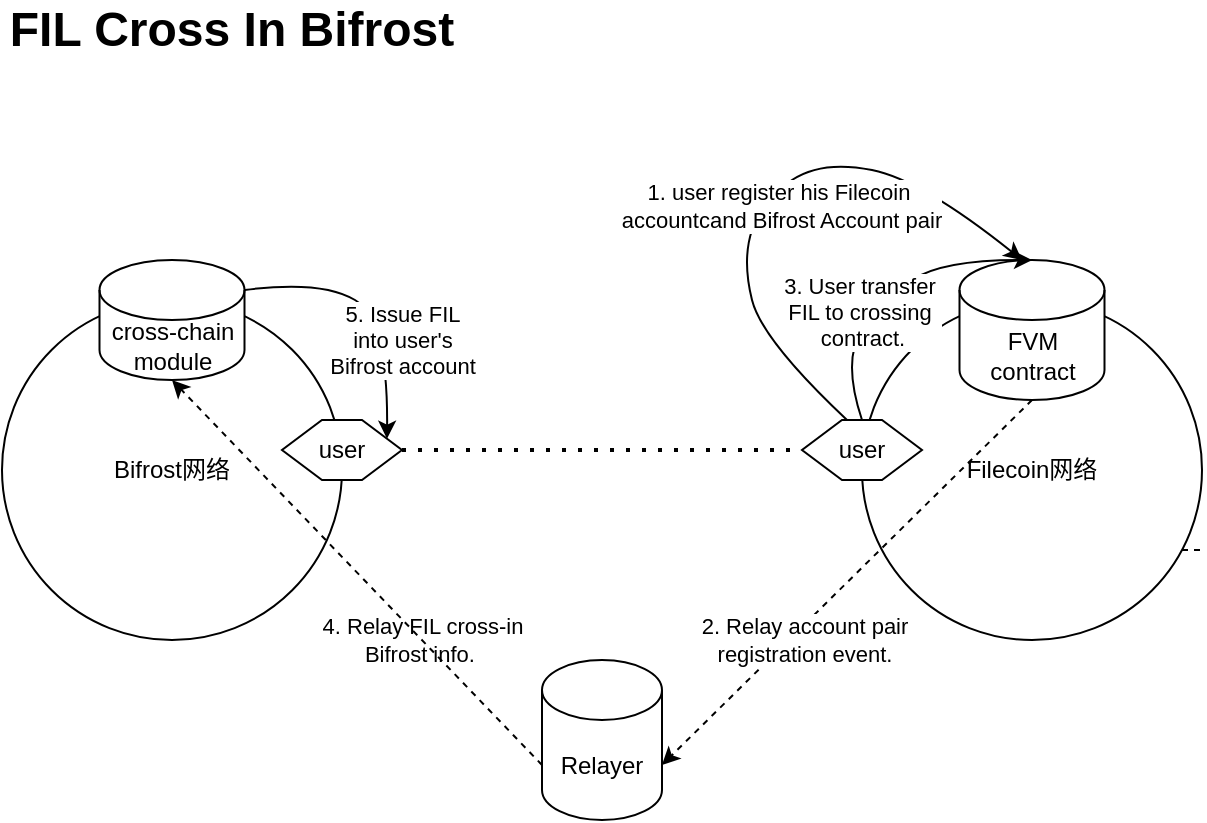<mxfile version="20.5.3" type="github"><diagram id="1qVJCfuYaMeoUfc-0dYW" name="Page-1"><mxGraphModel dx="1426" dy="826" grid="1" gridSize="10" guides="1" tooltips="1" connect="1" arrows="1" fold="1" page="1" pageScale="1" pageWidth="827" pageHeight="1169" math="0" shadow="0"><root><mxCell id="0"/><mxCell id="1" parent="0"/><mxCell id="QOcSFR8y_e22kkafj4sU-1" value="Bifrost网络" style="ellipse;whiteSpace=wrap;html=1;aspect=fixed;" parent="1" vertex="1"><mxGeometry x="120" y="210" width="170" height="170" as="geometry"/></mxCell><mxCell id="QOcSFR8y_e22kkafj4sU-2" value="Filecoin网络" style="ellipse;whiteSpace=wrap;html=1;aspect=fixed;" parent="1" vertex="1"><mxGeometry x="550" y="210" width="170" height="170" as="geometry"/></mxCell><mxCell id="QOcSFR8y_e22kkafj4sU-6" value="user" style="shape=hexagon;perimeter=hexagonPerimeter2;whiteSpace=wrap;html=1;fixedSize=1;" parent="1" vertex="1"><mxGeometry x="260" y="270" width="60" height="30" as="geometry"/></mxCell><mxCell id="QOcSFR8y_e22kkafj4sU-7" value="user" style="shape=hexagon;perimeter=hexagonPerimeter2;whiteSpace=wrap;html=1;fixedSize=1;" parent="1" vertex="1"><mxGeometry x="520" y="270" width="60" height="30" as="geometry"/></mxCell><mxCell id="QOcSFR8y_e22kkafj4sU-8" value="" style="endArrow=none;dashed=1;html=1;dashPattern=1 3;strokeWidth=2;rounded=0;exitX=1;exitY=0.5;exitDx=0;exitDy=0;entryX=0;entryY=0.5;entryDx=0;entryDy=0;" parent="1" source="QOcSFR8y_e22kkafj4sU-6" target="QOcSFR8y_e22kkafj4sU-7" edge="1"><mxGeometry width="50" height="50" relative="1" as="geometry"><mxPoint x="360" y="350" as="sourcePoint"/><mxPoint x="410" y="300" as="targetPoint"/></mxGeometry></mxCell><mxCell id="QOcSFR8y_e22kkafj4sU-9" value="FVM contract" style="shape=cylinder3;whiteSpace=wrap;html=1;boundedLbl=1;backgroundOutline=1;size=15;" parent="1" vertex="1"><mxGeometry x="598.75" y="190" width="72.5" height="70" as="geometry"/></mxCell><mxCell id="QOcSFR8y_e22kkafj4sU-11" value="cross-chain module" style="shape=cylinder3;whiteSpace=wrap;html=1;boundedLbl=1;backgroundOutline=1;size=15;" parent="1" vertex="1"><mxGeometry x="168.75" y="190" width="72.5" height="60" as="geometry"/></mxCell><mxCell id="QOcSFR8y_e22kkafj4sU-17" value="" style="curved=1;endArrow=classic;html=1;rounded=0;exitX=0.375;exitY=0;exitDx=0;exitDy=0;" parent="1" source="QOcSFR8y_e22kkafj4sU-7" edge="1"><mxGeometry width="50" height="50" relative="1" as="geometry"><mxPoint x="430" y="210" as="sourcePoint"/><mxPoint x="630" y="190" as="targetPoint"/><Array as="points"><mxPoint x="500" y="230"/><mxPoint x="490" y="190"/><mxPoint x="500" y="160"/><mxPoint x="530" y="140"/><mxPoint x="580" y="150"/></Array></mxGeometry></mxCell><mxCell id="QOcSFR8y_e22kkafj4sU-18" value="1. user register his Filecoin&lt;br&gt;&amp;nbsp;accountcand Bifrost Account pair" style="edgeLabel;html=1;align=center;verticalAlign=middle;resizable=0;points=[];" parent="QOcSFR8y_e22kkafj4sU-17" vertex="1" connectable="0"><mxGeometry x="-0.27" y="9" relative="1" as="geometry"><mxPoint x="25" y="-21" as="offset"/></mxGeometry></mxCell><mxCell id="QOcSFR8y_e22kkafj4sU-19" value="" style="curved=1;endArrow=classic;html=1;rounded=0;exitX=0.5;exitY=0;exitDx=0;exitDy=0;entryX=0.5;entryY=0;entryDx=0;entryDy=0;entryPerimeter=0;" parent="1" source="QOcSFR8y_e22kkafj4sU-7" target="QOcSFR8y_e22kkafj4sU-9" edge="1"><mxGeometry width="50" height="50" relative="1" as="geometry"><mxPoint x="560" y="210" as="sourcePoint"/><mxPoint x="610" y="160" as="targetPoint"/><Array as="points"><mxPoint x="540" y="240"/><mxPoint x="560" y="210"/><mxPoint x="590" y="190"/></Array></mxGeometry></mxCell><mxCell id="QOcSFR8y_e22kkafj4sU-20" value="3. User transfer&amp;nbsp;&lt;br&gt;FIL to crossing&amp;nbsp;&lt;br&gt;contract." style="edgeLabel;html=1;align=center;verticalAlign=middle;resizable=0;points=[];" parent="QOcSFR8y_e22kkafj4sU-19" vertex="1" connectable="0"><mxGeometry x="-0.412" y="-3" relative="1" as="geometry"><mxPoint x="1" y="-16" as="offset"/></mxGeometry></mxCell><mxCell id="QOcSFR8y_e22kkafj4sU-21" value="5. Issue FIL&lt;br&gt;into user's&lt;br&gt;Bifrost account" style="curved=1;endArrow=classic;html=1;rounded=0;exitX=1;exitY=0;exitDx=0;exitDy=15;exitPerimeter=0;entryX=1;entryY=0.25;entryDx=0;entryDy=0;" parent="1" source="QOcSFR8y_e22kkafj4sU-11" target="QOcSFR8y_e22kkafj4sU-6" edge="1"><mxGeometry x="0.279" y="7" width="50" height="50" relative="1" as="geometry"><mxPoint x="290" y="220" as="sourcePoint"/><mxPoint x="340" y="170" as="targetPoint"/><Array as="points"><mxPoint x="280" y="200"/><mxPoint x="313" y="220"/></Array><mxPoint as="offset"/></mxGeometry></mxCell><mxCell id="womPOICztjm91fhaPhi_-1" value="Relayer" style="shape=cylinder3;whiteSpace=wrap;html=1;boundedLbl=1;backgroundOutline=1;size=15;" parent="1" vertex="1"><mxGeometry x="390" y="390" width="60" height="80" as="geometry"/></mxCell><mxCell id="womPOICztjm91fhaPhi_-7" value="" style="endArrow=none;dashed=1;html=1;rounded=0;exitX=1;exitY=0.5;exitDx=0;exitDy=0;" parent="1" edge="1"><mxGeometry width="50" height="50" relative="1" as="geometry"><mxPoint x="710" y="335" as="sourcePoint"/><mxPoint x="720" y="335" as="targetPoint"/></mxGeometry></mxCell><mxCell id="womPOICztjm91fhaPhi_-11" value="" style="endArrow=classic;html=1;rounded=0;dashed=1;exitX=0.5;exitY=1;exitDx=0;exitDy=0;exitPerimeter=0;entryX=1;entryY=0;entryDx=0;entryDy=52.5;entryPerimeter=0;" parent="1" source="QOcSFR8y_e22kkafj4sU-9" target="womPOICztjm91fhaPhi_-1" edge="1"><mxGeometry width="50" height="50" relative="1" as="geometry"><mxPoint x="580" y="540" as="sourcePoint"/><mxPoint x="630" y="490" as="targetPoint"/></mxGeometry></mxCell><mxCell id="womPOICztjm91fhaPhi_-13" value="2. Relay account pair &lt;br&gt;registration event." style="edgeLabel;html=1;align=center;verticalAlign=middle;resizable=0;points=[];" parent="womPOICztjm91fhaPhi_-11" vertex="1" connectable="0"><mxGeometry x="0.241" relative="1" as="geometry"><mxPoint y="7" as="offset"/></mxGeometry></mxCell><mxCell id="womPOICztjm91fhaPhi_-14" value="4. Relay FIL cross-in&lt;br&gt;Bifrost info.&amp;nbsp;" style="edgeLabel;html=1;align=center;verticalAlign=middle;resizable=0;points=[];" parent="womPOICztjm91fhaPhi_-11" vertex="1" connectable="0"><mxGeometry x="0.197" y="-3" relative="1" as="geometry"><mxPoint x="-192" y="13" as="offset"/></mxGeometry></mxCell><mxCell id="womPOICztjm91fhaPhi_-12" value="" style="endArrow=classic;html=1;rounded=0;dashed=1;exitX=0;exitY=0;exitDx=0;exitDy=52.5;exitPerimeter=0;entryX=0.5;entryY=1;entryDx=0;entryDy=0;entryPerimeter=0;" parent="1" source="womPOICztjm91fhaPhi_-1" target="QOcSFR8y_e22kkafj4sU-11" edge="1"><mxGeometry width="50" height="50" relative="1" as="geometry"><mxPoint x="270" y="510" as="sourcePoint"/><mxPoint x="320" y="460" as="targetPoint"/></mxGeometry></mxCell><mxCell id="womPOICztjm91fhaPhi_-15" value="FIL Cross In Bifrost" style="text;html=1;strokeColor=none;fillColor=none;align=center;verticalAlign=middle;whiteSpace=wrap;rounded=0;fontStyle=1;fontSize=24;" parent="1" vertex="1"><mxGeometry x="120" y="60" width="230" height="30" as="geometry"/></mxCell></root></mxGraphModel></diagram></mxfile>